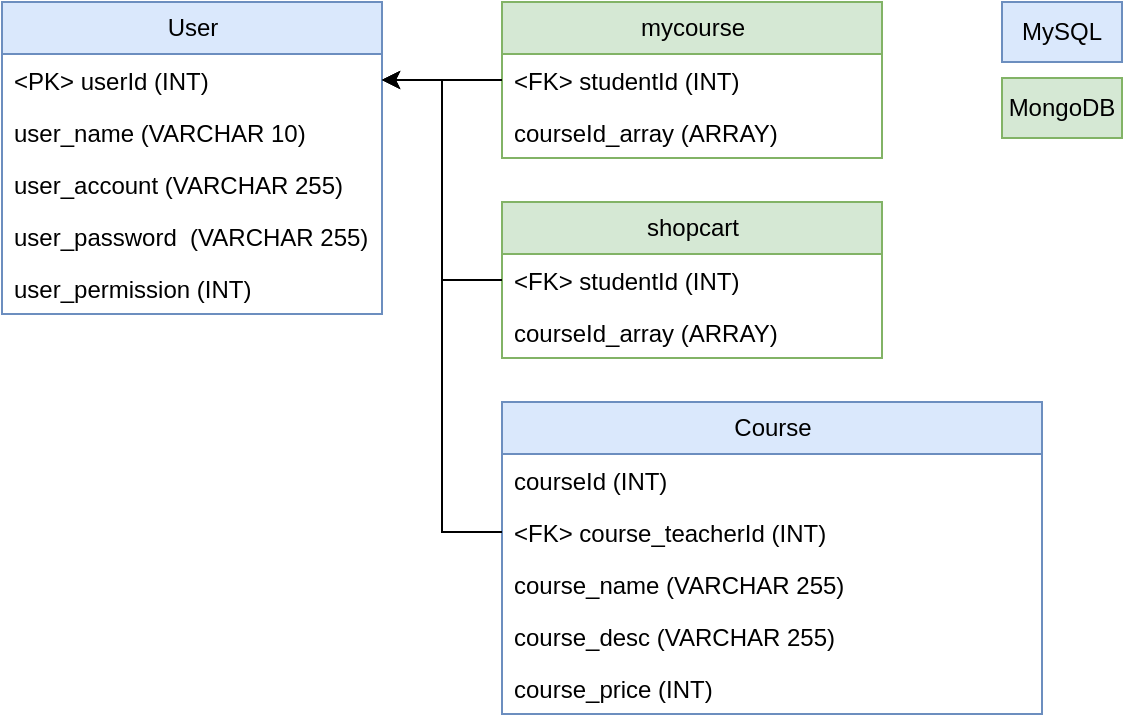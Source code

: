 <mxfile version="21.0.10" type="github">
  <diagram id="C5RBs43oDa-KdzZeNtuy" name="Page-1">
    <mxGraphModel dx="875" dy="458" grid="1" gridSize="10" guides="1" tooltips="1" connect="1" arrows="1" fold="1" page="1" pageScale="1" pageWidth="827" pageHeight="1169" math="0" shadow="0">
      <root>
        <mxCell id="WIyWlLk6GJQsqaUBKTNV-0" />
        <mxCell id="WIyWlLk6GJQsqaUBKTNV-1" parent="WIyWlLk6GJQsqaUBKTNV-0" />
        <mxCell id="04KuyG9tBJdDENjTgzdl-0" value="User" style="swimlane;fontStyle=0;childLayout=stackLayout;horizontal=1;startSize=26;fillColor=#dae8fc;horizontalStack=0;resizeParent=1;resizeParentMax=0;resizeLast=0;collapsible=1;marginBottom=0;html=1;strokeColor=#6c8ebf;" vertex="1" parent="WIyWlLk6GJQsqaUBKTNV-1">
          <mxGeometry x="50" y="80" width="190" height="156" as="geometry" />
        </mxCell>
        <mxCell id="04KuyG9tBJdDENjTgzdl-6" value="&amp;lt;PK&amp;gt; userId (INT)" style="text;strokeColor=none;fillColor=none;align=left;verticalAlign=top;spacingLeft=4;spacingRight=4;overflow=hidden;rotatable=0;points=[[0,0.5],[1,0.5]];portConstraint=eastwest;whiteSpace=wrap;html=1;" vertex="1" parent="04KuyG9tBJdDENjTgzdl-0">
          <mxGeometry y="26" width="190" height="26" as="geometry" />
        </mxCell>
        <mxCell id="04KuyG9tBJdDENjTgzdl-4" value="user_name (VARCHAR 10)" style="text;strokeColor=none;fillColor=none;align=left;verticalAlign=top;spacingLeft=4;spacingRight=4;overflow=hidden;rotatable=0;points=[[0,0.5],[1,0.5]];portConstraint=eastwest;whiteSpace=wrap;html=1;" vertex="1" parent="04KuyG9tBJdDENjTgzdl-0">
          <mxGeometry y="52" width="190" height="26" as="geometry" />
        </mxCell>
        <mxCell id="04KuyG9tBJdDENjTgzdl-1" value="user_account (VARCHAR 255)" style="text;strokeColor=none;fillColor=none;align=left;verticalAlign=top;spacingLeft=4;spacingRight=4;overflow=hidden;rotatable=0;points=[[0,0.5],[1,0.5]];portConstraint=eastwest;whiteSpace=wrap;html=1;" vertex="1" parent="04KuyG9tBJdDENjTgzdl-0">
          <mxGeometry y="78" width="190" height="26" as="geometry" />
        </mxCell>
        <mxCell id="04KuyG9tBJdDENjTgzdl-5" value="user_password&amp;nbsp;&amp;nbsp;(VARCHAR 255)" style="text;strokeColor=none;fillColor=none;align=left;verticalAlign=top;spacingLeft=4;spacingRight=4;overflow=hidden;rotatable=0;points=[[0,0.5],[1,0.5]];portConstraint=eastwest;whiteSpace=wrap;html=1;" vertex="1" parent="04KuyG9tBJdDENjTgzdl-0">
          <mxGeometry y="104" width="190" height="26" as="geometry" />
        </mxCell>
        <mxCell id="04KuyG9tBJdDENjTgzdl-3" value="user_permission (INT)" style="text;strokeColor=none;fillColor=none;align=left;verticalAlign=top;spacingLeft=4;spacingRight=4;overflow=hidden;rotatable=0;points=[[0,0.5],[1,0.5]];portConstraint=eastwest;whiteSpace=wrap;html=1;" vertex="1" parent="04KuyG9tBJdDENjTgzdl-0">
          <mxGeometry y="130" width="190" height="26" as="geometry" />
        </mxCell>
        <mxCell id="04KuyG9tBJdDENjTgzdl-7" value="mycourse" style="swimlane;fontStyle=0;childLayout=stackLayout;horizontal=1;startSize=26;fillColor=#d5e8d4;horizontalStack=0;resizeParent=1;resizeParentMax=0;resizeLast=0;collapsible=1;marginBottom=0;html=1;strokeColor=#82b366;" vertex="1" parent="WIyWlLk6GJQsqaUBKTNV-1">
          <mxGeometry x="300" y="80" width="190" height="78" as="geometry" />
        </mxCell>
        <mxCell id="04KuyG9tBJdDENjTgzdl-8" value="&amp;lt;FK&amp;gt; studentId (INT)" style="text;strokeColor=none;fillColor=none;align=left;verticalAlign=top;spacingLeft=4;spacingRight=4;overflow=hidden;rotatable=0;points=[[0,0.5],[1,0.5]];portConstraint=eastwest;whiteSpace=wrap;html=1;" vertex="1" parent="04KuyG9tBJdDENjTgzdl-7">
          <mxGeometry y="26" width="190" height="26" as="geometry" />
        </mxCell>
        <mxCell id="04KuyG9tBJdDENjTgzdl-9" value="courseId_array (ARRAY)" style="text;strokeColor=none;fillColor=none;align=left;verticalAlign=top;spacingLeft=4;spacingRight=4;overflow=hidden;rotatable=0;points=[[0,0.5],[1,0.5]];portConstraint=eastwest;whiteSpace=wrap;html=1;" vertex="1" parent="04KuyG9tBJdDENjTgzdl-7">
          <mxGeometry y="52" width="190" height="26" as="geometry" />
        </mxCell>
        <mxCell id="04KuyG9tBJdDENjTgzdl-13" value="shopcart" style="swimlane;fontStyle=0;childLayout=stackLayout;horizontal=1;startSize=26;fillColor=#d5e8d4;horizontalStack=0;resizeParent=1;resizeParentMax=0;resizeLast=0;collapsible=1;marginBottom=0;html=1;strokeColor=#82b366;" vertex="1" parent="WIyWlLk6GJQsqaUBKTNV-1">
          <mxGeometry x="300" y="180" width="190" height="78" as="geometry" />
        </mxCell>
        <mxCell id="04KuyG9tBJdDENjTgzdl-14" value="&amp;lt;FK&amp;gt; studentId&amp;nbsp;(INT)" style="text;strokeColor=none;fillColor=none;align=left;verticalAlign=top;spacingLeft=4;spacingRight=4;overflow=hidden;rotatable=0;points=[[0,0.5],[1,0.5]];portConstraint=eastwest;whiteSpace=wrap;html=1;" vertex="1" parent="04KuyG9tBJdDENjTgzdl-13">
          <mxGeometry y="26" width="190" height="26" as="geometry" />
        </mxCell>
        <mxCell id="04KuyG9tBJdDENjTgzdl-15" value="courseId_array (ARRAY)" style="text;strokeColor=none;fillColor=none;align=left;verticalAlign=top;spacingLeft=4;spacingRight=4;overflow=hidden;rotatable=0;points=[[0,0.5],[1,0.5]];portConstraint=eastwest;whiteSpace=wrap;html=1;" vertex="1" parent="04KuyG9tBJdDENjTgzdl-13">
          <mxGeometry y="52" width="190" height="26" as="geometry" />
        </mxCell>
        <mxCell id="04KuyG9tBJdDENjTgzdl-16" value="Course" style="swimlane;fontStyle=0;childLayout=stackLayout;horizontal=1;startSize=26;fillColor=#dae8fc;horizontalStack=0;resizeParent=1;resizeParentMax=0;resizeLast=0;collapsible=1;marginBottom=0;html=1;strokeColor=#6c8ebf;" vertex="1" parent="WIyWlLk6GJQsqaUBKTNV-1">
          <mxGeometry x="300" y="280" width="270" height="156" as="geometry" />
        </mxCell>
        <mxCell id="04KuyG9tBJdDENjTgzdl-17" value="courseId (INT)" style="text;strokeColor=none;fillColor=none;align=left;verticalAlign=top;spacingLeft=4;spacingRight=4;overflow=hidden;rotatable=0;points=[[0,0.5],[1,0.5]];portConstraint=eastwest;whiteSpace=wrap;html=1;" vertex="1" parent="04KuyG9tBJdDENjTgzdl-16">
          <mxGeometry y="26" width="270" height="26" as="geometry" />
        </mxCell>
        <mxCell id="04KuyG9tBJdDENjTgzdl-18" value="&amp;lt;FK&amp;gt; course_teacherId (INT)" style="text;strokeColor=none;fillColor=none;align=left;verticalAlign=top;spacingLeft=4;spacingRight=4;overflow=hidden;rotatable=0;points=[[0,0.5],[1,0.5]];portConstraint=eastwest;whiteSpace=wrap;html=1;" vertex="1" parent="04KuyG9tBJdDENjTgzdl-16">
          <mxGeometry y="52" width="270" height="26" as="geometry" />
        </mxCell>
        <mxCell id="04KuyG9tBJdDENjTgzdl-21" value="course_name (VARCHAR 255)" style="text;strokeColor=none;fillColor=none;align=left;verticalAlign=top;spacingLeft=4;spacingRight=4;overflow=hidden;rotatable=0;points=[[0,0.5],[1,0.5]];portConstraint=eastwest;whiteSpace=wrap;html=1;" vertex="1" parent="04KuyG9tBJdDENjTgzdl-16">
          <mxGeometry y="78" width="270" height="26" as="geometry" />
        </mxCell>
        <mxCell id="04KuyG9tBJdDENjTgzdl-19" value="course_desc (VARCHAR 255)" style="text;strokeColor=none;fillColor=none;align=left;verticalAlign=top;spacingLeft=4;spacingRight=4;overflow=hidden;rotatable=0;points=[[0,0.5],[1,0.5]];portConstraint=eastwest;whiteSpace=wrap;html=1;" vertex="1" parent="04KuyG9tBJdDENjTgzdl-16">
          <mxGeometry y="104" width="270" height="26" as="geometry" />
        </mxCell>
        <mxCell id="04KuyG9tBJdDENjTgzdl-20" value="course_price (INT)" style="text;strokeColor=none;fillColor=none;align=left;verticalAlign=top;spacingLeft=4;spacingRight=4;overflow=hidden;rotatable=0;points=[[0,0.5],[1,0.5]];portConstraint=eastwest;whiteSpace=wrap;html=1;" vertex="1" parent="04KuyG9tBJdDENjTgzdl-16">
          <mxGeometry y="130" width="270" height="26" as="geometry" />
        </mxCell>
        <mxCell id="04KuyG9tBJdDENjTgzdl-23" style="edgeStyle=orthogonalEdgeStyle;rounded=0;orthogonalLoop=1;jettySize=auto;html=1;exitX=0;exitY=0.5;exitDx=0;exitDy=0;entryX=1;entryY=0.5;entryDx=0;entryDy=0;" edge="1" parent="WIyWlLk6GJQsqaUBKTNV-1" source="04KuyG9tBJdDENjTgzdl-18" target="04KuyG9tBJdDENjTgzdl-6">
          <mxGeometry relative="1" as="geometry">
            <Array as="points">
              <mxPoint x="270" y="345" />
              <mxPoint x="270" y="119" />
            </Array>
          </mxGeometry>
        </mxCell>
        <mxCell id="04KuyG9tBJdDENjTgzdl-24" style="edgeStyle=orthogonalEdgeStyle;rounded=0;orthogonalLoop=1;jettySize=auto;html=1;exitX=0;exitY=0.5;exitDx=0;exitDy=0;entryX=1;entryY=0.5;entryDx=0;entryDy=0;" edge="1" parent="WIyWlLk6GJQsqaUBKTNV-1" source="04KuyG9tBJdDENjTgzdl-8" target="04KuyG9tBJdDENjTgzdl-6">
          <mxGeometry relative="1" as="geometry" />
        </mxCell>
        <mxCell id="04KuyG9tBJdDENjTgzdl-25" style="edgeStyle=orthogonalEdgeStyle;rounded=0;orthogonalLoop=1;jettySize=auto;html=1;exitX=0;exitY=0.5;exitDx=0;exitDy=0;entryX=1;entryY=0.5;entryDx=0;entryDy=0;" edge="1" parent="WIyWlLk6GJQsqaUBKTNV-1" source="04KuyG9tBJdDENjTgzdl-14" target="04KuyG9tBJdDENjTgzdl-6">
          <mxGeometry relative="1" as="geometry">
            <Array as="points">
              <mxPoint x="270" y="219" />
              <mxPoint x="270" y="119" />
            </Array>
          </mxGeometry>
        </mxCell>
        <mxCell id="04KuyG9tBJdDENjTgzdl-29" value="MongoDB" style="rounded=0;whiteSpace=wrap;html=1;fillColor=#d5e8d4;strokeColor=#82b366;" vertex="1" parent="WIyWlLk6GJQsqaUBKTNV-1">
          <mxGeometry x="550" y="118" width="60" height="30" as="geometry" />
        </mxCell>
        <mxCell id="04KuyG9tBJdDENjTgzdl-30" value="MySQL" style="rounded=0;whiteSpace=wrap;html=1;fillColor=#dae8fc;strokeColor=#6c8ebf;" vertex="1" parent="WIyWlLk6GJQsqaUBKTNV-1">
          <mxGeometry x="550" y="80" width="60" height="30" as="geometry" />
        </mxCell>
      </root>
    </mxGraphModel>
  </diagram>
</mxfile>
